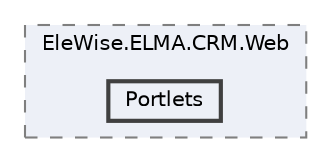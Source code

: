 digraph "Web/Modules/EleWise.ELMA.CRM.Web/Portlets"
{
 // LATEX_PDF_SIZE
  bgcolor="transparent";
  edge [fontname=Helvetica,fontsize=10,labelfontname=Helvetica,labelfontsize=10];
  node [fontname=Helvetica,fontsize=10,shape=box,height=0.2,width=0.4];
  compound=true
  subgraph clusterdir_4fb32d53c93fcd68829c576cb877833d {
    graph [ bgcolor="#edf0f7", pencolor="grey50", label="EleWise.ELMA.CRM.Web", fontname=Helvetica,fontsize=10 style="filled,dashed", URL="dir_4fb32d53c93fcd68829c576cb877833d.html",tooltip=""]
  dir_2857541dda5402b22e828fb7b42abadd [label="Portlets", fillcolor="#edf0f7", color="grey25", style="filled,bold", URL="dir_2857541dda5402b22e828fb7b42abadd.html",tooltip=""];
  }
}
